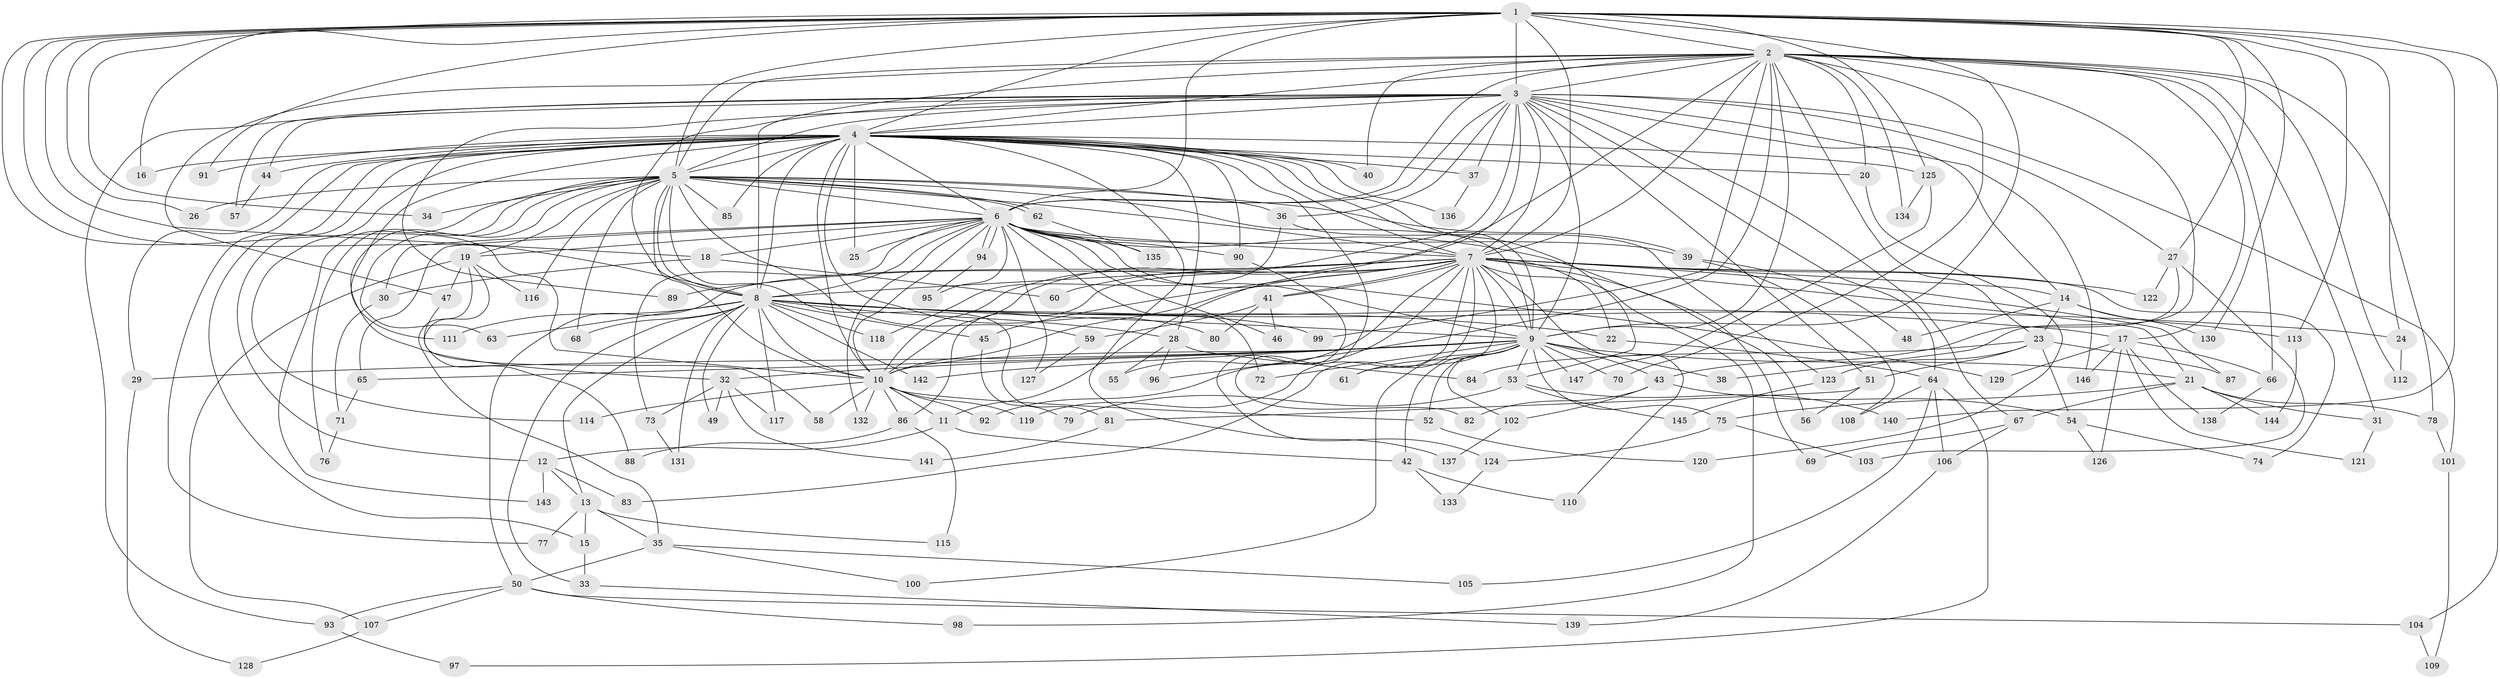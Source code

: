 // Generated by graph-tools (version 1.1) at 2025/34/03/09/25 02:34:36]
// undirected, 147 vertices, 319 edges
graph export_dot {
graph [start="1"]
  node [color=gray90,style=filled];
  1;
  2;
  3;
  4;
  5;
  6;
  7;
  8;
  9;
  10;
  11;
  12;
  13;
  14;
  15;
  16;
  17;
  18;
  19;
  20;
  21;
  22;
  23;
  24;
  25;
  26;
  27;
  28;
  29;
  30;
  31;
  32;
  33;
  34;
  35;
  36;
  37;
  38;
  39;
  40;
  41;
  42;
  43;
  44;
  45;
  46;
  47;
  48;
  49;
  50;
  51;
  52;
  53;
  54;
  55;
  56;
  57;
  58;
  59;
  60;
  61;
  62;
  63;
  64;
  65;
  66;
  67;
  68;
  69;
  70;
  71;
  72;
  73;
  74;
  75;
  76;
  77;
  78;
  79;
  80;
  81;
  82;
  83;
  84;
  85;
  86;
  87;
  88;
  89;
  90;
  91;
  92;
  93;
  94;
  95;
  96;
  97;
  98;
  99;
  100;
  101;
  102;
  103;
  104;
  105;
  106;
  107;
  108;
  109;
  110;
  111;
  112;
  113;
  114;
  115;
  116;
  117;
  118;
  119;
  120;
  121;
  122;
  123;
  124;
  125;
  126;
  127;
  128;
  129;
  130;
  131;
  132;
  133;
  134;
  135;
  136;
  137;
  138;
  139;
  140;
  141;
  142;
  143;
  144;
  145;
  146;
  147;
  1 -- 2;
  1 -- 3;
  1 -- 4;
  1 -- 5;
  1 -- 6;
  1 -- 7;
  1 -- 8;
  1 -- 9;
  1 -- 10;
  1 -- 16;
  1 -- 18;
  1 -- 24;
  1 -- 26;
  1 -- 27;
  1 -- 34;
  1 -- 91;
  1 -- 104;
  1 -- 113;
  1 -- 125;
  1 -- 130;
  1 -- 140;
  2 -- 3;
  2 -- 4;
  2 -- 5;
  2 -- 6;
  2 -- 7;
  2 -- 8;
  2 -- 9;
  2 -- 10;
  2 -- 17;
  2 -- 20;
  2 -- 23;
  2 -- 31;
  2 -- 38;
  2 -- 40;
  2 -- 47;
  2 -- 66;
  2 -- 70;
  2 -- 78;
  2 -- 96;
  2 -- 99;
  2 -- 112;
  2 -- 134;
  3 -- 4;
  3 -- 5;
  3 -- 6;
  3 -- 7;
  3 -- 8;
  3 -- 9;
  3 -- 10;
  3 -- 11;
  3 -- 14;
  3 -- 27;
  3 -- 36;
  3 -- 37;
  3 -- 44;
  3 -- 51;
  3 -- 57;
  3 -- 64;
  3 -- 67;
  3 -- 89;
  3 -- 93;
  3 -- 101;
  3 -- 146;
  4 -- 5;
  4 -- 6;
  4 -- 7;
  4 -- 8;
  4 -- 9;
  4 -- 10;
  4 -- 12;
  4 -- 15;
  4 -- 16;
  4 -- 20;
  4 -- 25;
  4 -- 28;
  4 -- 29;
  4 -- 37;
  4 -- 40;
  4 -- 44;
  4 -- 53;
  4 -- 77;
  4 -- 80;
  4 -- 82;
  4 -- 85;
  4 -- 90;
  4 -- 91;
  4 -- 111;
  4 -- 114;
  4 -- 125;
  4 -- 136;
  4 -- 137;
  5 -- 6;
  5 -- 7;
  5 -- 8;
  5 -- 9;
  5 -- 10;
  5 -- 19;
  5 -- 26;
  5 -- 32;
  5 -- 34;
  5 -- 36;
  5 -- 39;
  5 -- 59;
  5 -- 62;
  5 -- 62;
  5 -- 63;
  5 -- 68;
  5 -- 76;
  5 -- 81;
  5 -- 85;
  5 -- 116;
  5 -- 143;
  6 -- 7;
  6 -- 8;
  6 -- 9;
  6 -- 10;
  6 -- 18;
  6 -- 19;
  6 -- 25;
  6 -- 30;
  6 -- 39;
  6 -- 46;
  6 -- 65;
  6 -- 69;
  6 -- 72;
  6 -- 73;
  6 -- 90;
  6 -- 94;
  6 -- 94;
  6 -- 95;
  6 -- 127;
  6 -- 129;
  6 -- 132;
  6 -- 135;
  7 -- 8;
  7 -- 9;
  7 -- 10;
  7 -- 14;
  7 -- 21;
  7 -- 22;
  7 -- 41;
  7 -- 41;
  7 -- 45;
  7 -- 50;
  7 -- 55;
  7 -- 56;
  7 -- 60;
  7 -- 61;
  7 -- 74;
  7 -- 83;
  7 -- 86;
  7 -- 87;
  7 -- 89;
  7 -- 92;
  7 -- 98;
  7 -- 110;
  7 -- 119;
  7 -- 122;
  8 -- 9;
  8 -- 10;
  8 -- 13;
  8 -- 17;
  8 -- 22;
  8 -- 24;
  8 -- 28;
  8 -- 33;
  8 -- 45;
  8 -- 49;
  8 -- 63;
  8 -- 68;
  8 -- 99;
  8 -- 111;
  8 -- 117;
  8 -- 118;
  8 -- 131;
  8 -- 142;
  9 -- 10;
  9 -- 21;
  9 -- 29;
  9 -- 32;
  9 -- 38;
  9 -- 42;
  9 -- 43;
  9 -- 52;
  9 -- 53;
  9 -- 61;
  9 -- 65;
  9 -- 70;
  9 -- 72;
  9 -- 75;
  9 -- 100;
  9 -- 102;
  9 -- 142;
  9 -- 147;
  10 -- 11;
  10 -- 52;
  10 -- 58;
  10 -- 86;
  10 -- 92;
  10 -- 114;
  10 -- 119;
  10 -- 132;
  11 -- 12;
  11 -- 42;
  12 -- 13;
  12 -- 83;
  12 -- 143;
  13 -- 15;
  13 -- 35;
  13 -- 77;
  13 -- 115;
  14 -- 23;
  14 -- 48;
  14 -- 113;
  14 -- 130;
  15 -- 33;
  17 -- 66;
  17 -- 121;
  17 -- 126;
  17 -- 129;
  17 -- 138;
  17 -- 146;
  18 -- 30;
  18 -- 60;
  19 -- 35;
  19 -- 47;
  19 -- 88;
  19 -- 107;
  19 -- 116;
  20 -- 120;
  21 -- 31;
  21 -- 67;
  21 -- 75;
  21 -- 78;
  21 -- 144;
  22 -- 64;
  23 -- 51;
  23 -- 54;
  23 -- 84;
  23 -- 87;
  23 -- 123;
  24 -- 112;
  27 -- 43;
  27 -- 103;
  27 -- 122;
  28 -- 55;
  28 -- 84;
  28 -- 96;
  29 -- 128;
  30 -- 71;
  31 -- 121;
  32 -- 49;
  32 -- 73;
  32 -- 117;
  32 -- 141;
  33 -- 139;
  35 -- 50;
  35 -- 100;
  35 -- 105;
  36 -- 118;
  36 -- 123;
  37 -- 136;
  39 -- 48;
  39 -- 108;
  41 -- 46;
  41 -- 59;
  41 -- 80;
  42 -- 110;
  42 -- 133;
  43 -- 54;
  43 -- 82;
  43 -- 102;
  44 -- 57;
  45 -- 79;
  47 -- 58;
  50 -- 93;
  50 -- 98;
  50 -- 104;
  50 -- 107;
  51 -- 56;
  51 -- 81;
  52 -- 120;
  53 -- 79;
  53 -- 140;
  53 -- 145;
  54 -- 74;
  54 -- 126;
  59 -- 127;
  62 -- 135;
  64 -- 97;
  64 -- 105;
  64 -- 106;
  64 -- 108;
  65 -- 71;
  66 -- 138;
  67 -- 69;
  67 -- 106;
  71 -- 76;
  73 -- 131;
  75 -- 103;
  75 -- 124;
  78 -- 101;
  81 -- 141;
  86 -- 88;
  86 -- 115;
  90 -- 124;
  93 -- 97;
  94 -- 95;
  101 -- 109;
  102 -- 137;
  104 -- 109;
  106 -- 139;
  107 -- 128;
  113 -- 144;
  123 -- 145;
  124 -- 133;
  125 -- 134;
  125 -- 147;
}
